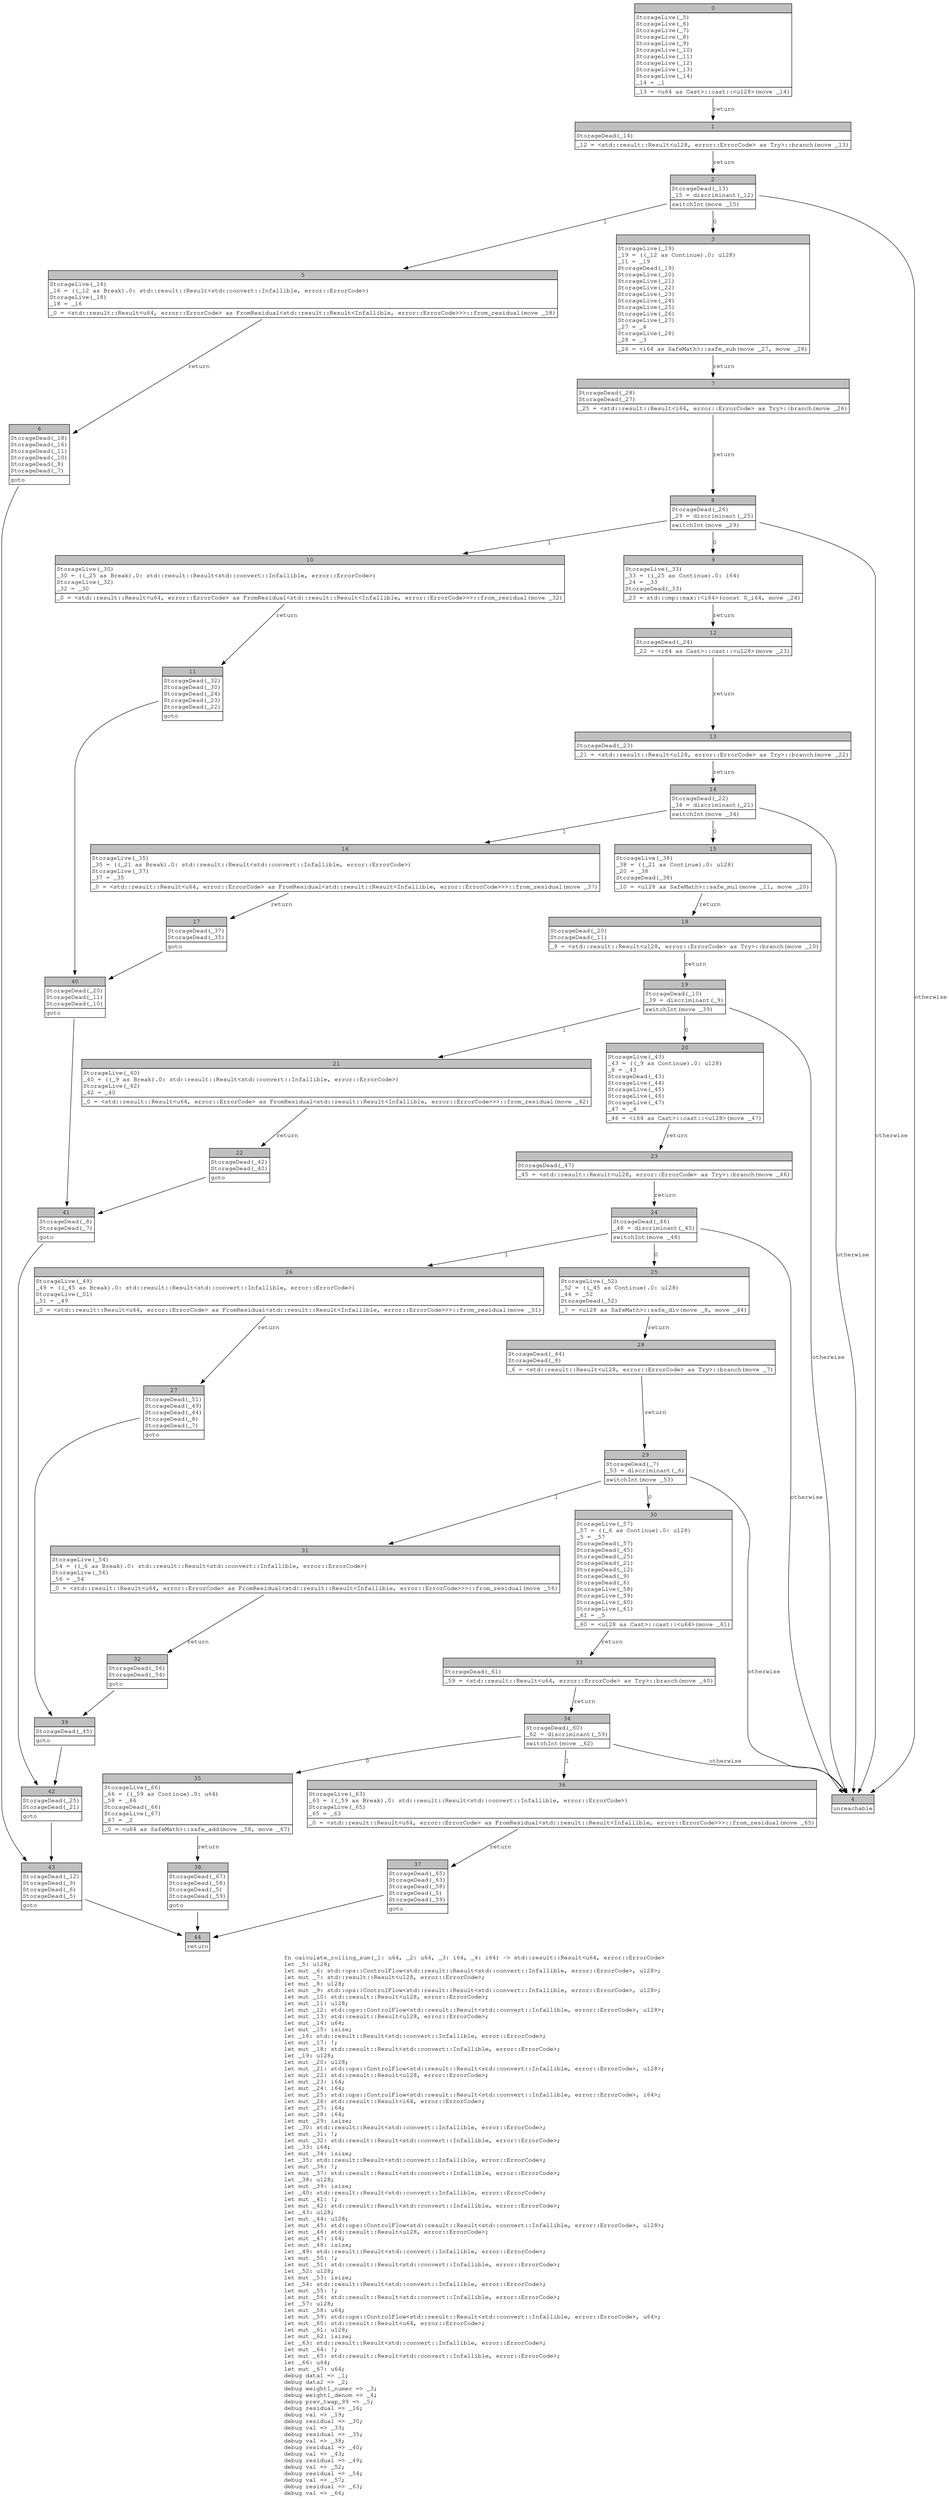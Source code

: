 digraph Mir_0_2851 {
    graph [fontname="Courier, monospace"];
    node [fontname="Courier, monospace"];
    edge [fontname="Courier, monospace"];
    label=<fn calculate_rolling_sum(_1: u64, _2: u64, _3: i64, _4: i64) -&gt; std::result::Result&lt;u64, error::ErrorCode&gt;<br align="left"/>let _5: u128;<br align="left"/>let mut _6: std::ops::ControlFlow&lt;std::result::Result&lt;std::convert::Infallible, error::ErrorCode&gt;, u128&gt;;<br align="left"/>let mut _7: std::result::Result&lt;u128, error::ErrorCode&gt;;<br align="left"/>let mut _8: u128;<br align="left"/>let mut _9: std::ops::ControlFlow&lt;std::result::Result&lt;std::convert::Infallible, error::ErrorCode&gt;, u128&gt;;<br align="left"/>let mut _10: std::result::Result&lt;u128, error::ErrorCode&gt;;<br align="left"/>let mut _11: u128;<br align="left"/>let mut _12: std::ops::ControlFlow&lt;std::result::Result&lt;std::convert::Infallible, error::ErrorCode&gt;, u128&gt;;<br align="left"/>let mut _13: std::result::Result&lt;u128, error::ErrorCode&gt;;<br align="left"/>let mut _14: u64;<br align="left"/>let mut _15: isize;<br align="left"/>let _16: std::result::Result&lt;std::convert::Infallible, error::ErrorCode&gt;;<br align="left"/>let mut _17: !;<br align="left"/>let mut _18: std::result::Result&lt;std::convert::Infallible, error::ErrorCode&gt;;<br align="left"/>let _19: u128;<br align="left"/>let mut _20: u128;<br align="left"/>let mut _21: std::ops::ControlFlow&lt;std::result::Result&lt;std::convert::Infallible, error::ErrorCode&gt;, u128&gt;;<br align="left"/>let mut _22: std::result::Result&lt;u128, error::ErrorCode&gt;;<br align="left"/>let mut _23: i64;<br align="left"/>let mut _24: i64;<br align="left"/>let mut _25: std::ops::ControlFlow&lt;std::result::Result&lt;std::convert::Infallible, error::ErrorCode&gt;, i64&gt;;<br align="left"/>let mut _26: std::result::Result&lt;i64, error::ErrorCode&gt;;<br align="left"/>let mut _27: i64;<br align="left"/>let mut _28: i64;<br align="left"/>let mut _29: isize;<br align="left"/>let _30: std::result::Result&lt;std::convert::Infallible, error::ErrorCode&gt;;<br align="left"/>let mut _31: !;<br align="left"/>let mut _32: std::result::Result&lt;std::convert::Infallible, error::ErrorCode&gt;;<br align="left"/>let _33: i64;<br align="left"/>let mut _34: isize;<br align="left"/>let _35: std::result::Result&lt;std::convert::Infallible, error::ErrorCode&gt;;<br align="left"/>let mut _36: !;<br align="left"/>let mut _37: std::result::Result&lt;std::convert::Infallible, error::ErrorCode&gt;;<br align="left"/>let _38: u128;<br align="left"/>let mut _39: isize;<br align="left"/>let _40: std::result::Result&lt;std::convert::Infallible, error::ErrorCode&gt;;<br align="left"/>let mut _41: !;<br align="left"/>let mut _42: std::result::Result&lt;std::convert::Infallible, error::ErrorCode&gt;;<br align="left"/>let _43: u128;<br align="left"/>let mut _44: u128;<br align="left"/>let mut _45: std::ops::ControlFlow&lt;std::result::Result&lt;std::convert::Infallible, error::ErrorCode&gt;, u128&gt;;<br align="left"/>let mut _46: std::result::Result&lt;u128, error::ErrorCode&gt;;<br align="left"/>let mut _47: i64;<br align="left"/>let mut _48: isize;<br align="left"/>let _49: std::result::Result&lt;std::convert::Infallible, error::ErrorCode&gt;;<br align="left"/>let mut _50: !;<br align="left"/>let mut _51: std::result::Result&lt;std::convert::Infallible, error::ErrorCode&gt;;<br align="left"/>let _52: u128;<br align="left"/>let mut _53: isize;<br align="left"/>let _54: std::result::Result&lt;std::convert::Infallible, error::ErrorCode&gt;;<br align="left"/>let mut _55: !;<br align="left"/>let mut _56: std::result::Result&lt;std::convert::Infallible, error::ErrorCode&gt;;<br align="left"/>let _57: u128;<br align="left"/>let mut _58: u64;<br align="left"/>let mut _59: std::ops::ControlFlow&lt;std::result::Result&lt;std::convert::Infallible, error::ErrorCode&gt;, u64&gt;;<br align="left"/>let mut _60: std::result::Result&lt;u64, error::ErrorCode&gt;;<br align="left"/>let mut _61: u128;<br align="left"/>let mut _62: isize;<br align="left"/>let _63: std::result::Result&lt;std::convert::Infallible, error::ErrorCode&gt;;<br align="left"/>let mut _64: !;<br align="left"/>let mut _65: std::result::Result&lt;std::convert::Infallible, error::ErrorCode&gt;;<br align="left"/>let _66: u64;<br align="left"/>let mut _67: u64;<br align="left"/>debug data1 =&gt; _1;<br align="left"/>debug data2 =&gt; _2;<br align="left"/>debug weight1_numer =&gt; _3;<br align="left"/>debug weight1_denom =&gt; _4;<br align="left"/>debug prev_twap_99 =&gt; _5;<br align="left"/>debug residual =&gt; _16;<br align="left"/>debug val =&gt; _19;<br align="left"/>debug residual =&gt; _30;<br align="left"/>debug val =&gt; _33;<br align="left"/>debug residual =&gt; _35;<br align="left"/>debug val =&gt; _38;<br align="left"/>debug residual =&gt; _40;<br align="left"/>debug val =&gt; _43;<br align="left"/>debug residual =&gt; _49;<br align="left"/>debug val =&gt; _52;<br align="left"/>debug residual =&gt; _54;<br align="left"/>debug val =&gt; _57;<br align="left"/>debug residual =&gt; _63;<br align="left"/>debug val =&gt; _66;<br align="left"/>>;
    bb0__0_2851 [shape="none", label=<<table border="0" cellborder="1" cellspacing="0"><tr><td bgcolor="gray" align="center" colspan="1">0</td></tr><tr><td align="left" balign="left">StorageLive(_5)<br/>StorageLive(_6)<br/>StorageLive(_7)<br/>StorageLive(_8)<br/>StorageLive(_9)<br/>StorageLive(_10)<br/>StorageLive(_11)<br/>StorageLive(_12)<br/>StorageLive(_13)<br/>StorageLive(_14)<br/>_14 = _1<br/></td></tr><tr><td align="left">_13 = &lt;u64 as Cast&gt;::cast::&lt;u128&gt;(move _14)</td></tr></table>>];
    bb1__0_2851 [shape="none", label=<<table border="0" cellborder="1" cellspacing="0"><tr><td bgcolor="gray" align="center" colspan="1">1</td></tr><tr><td align="left" balign="left">StorageDead(_14)<br/></td></tr><tr><td align="left">_12 = &lt;std::result::Result&lt;u128, error::ErrorCode&gt; as Try&gt;::branch(move _13)</td></tr></table>>];
    bb2__0_2851 [shape="none", label=<<table border="0" cellborder="1" cellspacing="0"><tr><td bgcolor="gray" align="center" colspan="1">2</td></tr><tr><td align="left" balign="left">StorageDead(_13)<br/>_15 = discriminant(_12)<br/></td></tr><tr><td align="left">switchInt(move _15)</td></tr></table>>];
    bb3__0_2851 [shape="none", label=<<table border="0" cellborder="1" cellspacing="0"><tr><td bgcolor="gray" align="center" colspan="1">3</td></tr><tr><td align="left" balign="left">StorageLive(_19)<br/>_19 = ((_12 as Continue).0: u128)<br/>_11 = _19<br/>StorageDead(_19)<br/>StorageLive(_20)<br/>StorageLive(_21)<br/>StorageLive(_22)<br/>StorageLive(_23)<br/>StorageLive(_24)<br/>StorageLive(_25)<br/>StorageLive(_26)<br/>StorageLive(_27)<br/>_27 = _4<br/>StorageLive(_28)<br/>_28 = _3<br/></td></tr><tr><td align="left">_26 = &lt;i64 as SafeMath&gt;::safe_sub(move _27, move _28)</td></tr></table>>];
    bb4__0_2851 [shape="none", label=<<table border="0" cellborder="1" cellspacing="0"><tr><td bgcolor="gray" align="center" colspan="1">4</td></tr><tr><td align="left">unreachable</td></tr></table>>];
    bb5__0_2851 [shape="none", label=<<table border="0" cellborder="1" cellspacing="0"><tr><td bgcolor="gray" align="center" colspan="1">5</td></tr><tr><td align="left" balign="left">StorageLive(_16)<br/>_16 = ((_12 as Break).0: std::result::Result&lt;std::convert::Infallible, error::ErrorCode&gt;)<br/>StorageLive(_18)<br/>_18 = _16<br/></td></tr><tr><td align="left">_0 = &lt;std::result::Result&lt;u64, error::ErrorCode&gt; as FromResidual&lt;std::result::Result&lt;Infallible, error::ErrorCode&gt;&gt;&gt;::from_residual(move _18)</td></tr></table>>];
    bb6__0_2851 [shape="none", label=<<table border="0" cellborder="1" cellspacing="0"><tr><td bgcolor="gray" align="center" colspan="1">6</td></tr><tr><td align="left" balign="left">StorageDead(_18)<br/>StorageDead(_16)<br/>StorageDead(_11)<br/>StorageDead(_10)<br/>StorageDead(_8)<br/>StorageDead(_7)<br/></td></tr><tr><td align="left">goto</td></tr></table>>];
    bb7__0_2851 [shape="none", label=<<table border="0" cellborder="1" cellspacing="0"><tr><td bgcolor="gray" align="center" colspan="1">7</td></tr><tr><td align="left" balign="left">StorageDead(_28)<br/>StorageDead(_27)<br/></td></tr><tr><td align="left">_25 = &lt;std::result::Result&lt;i64, error::ErrorCode&gt; as Try&gt;::branch(move _26)</td></tr></table>>];
    bb8__0_2851 [shape="none", label=<<table border="0" cellborder="1" cellspacing="0"><tr><td bgcolor="gray" align="center" colspan="1">8</td></tr><tr><td align="left" balign="left">StorageDead(_26)<br/>_29 = discriminant(_25)<br/></td></tr><tr><td align="left">switchInt(move _29)</td></tr></table>>];
    bb9__0_2851 [shape="none", label=<<table border="0" cellborder="1" cellspacing="0"><tr><td bgcolor="gray" align="center" colspan="1">9</td></tr><tr><td align="left" balign="left">StorageLive(_33)<br/>_33 = ((_25 as Continue).0: i64)<br/>_24 = _33<br/>StorageDead(_33)<br/></td></tr><tr><td align="left">_23 = std::cmp::max::&lt;i64&gt;(const 0_i64, move _24)</td></tr></table>>];
    bb10__0_2851 [shape="none", label=<<table border="0" cellborder="1" cellspacing="0"><tr><td bgcolor="gray" align="center" colspan="1">10</td></tr><tr><td align="left" balign="left">StorageLive(_30)<br/>_30 = ((_25 as Break).0: std::result::Result&lt;std::convert::Infallible, error::ErrorCode&gt;)<br/>StorageLive(_32)<br/>_32 = _30<br/></td></tr><tr><td align="left">_0 = &lt;std::result::Result&lt;u64, error::ErrorCode&gt; as FromResidual&lt;std::result::Result&lt;Infallible, error::ErrorCode&gt;&gt;&gt;::from_residual(move _32)</td></tr></table>>];
    bb11__0_2851 [shape="none", label=<<table border="0" cellborder="1" cellspacing="0"><tr><td bgcolor="gray" align="center" colspan="1">11</td></tr><tr><td align="left" balign="left">StorageDead(_32)<br/>StorageDead(_30)<br/>StorageDead(_24)<br/>StorageDead(_23)<br/>StorageDead(_22)<br/></td></tr><tr><td align="left">goto</td></tr></table>>];
    bb12__0_2851 [shape="none", label=<<table border="0" cellborder="1" cellspacing="0"><tr><td bgcolor="gray" align="center" colspan="1">12</td></tr><tr><td align="left" balign="left">StorageDead(_24)<br/></td></tr><tr><td align="left">_22 = &lt;i64 as Cast&gt;::cast::&lt;u128&gt;(move _23)</td></tr></table>>];
    bb13__0_2851 [shape="none", label=<<table border="0" cellborder="1" cellspacing="0"><tr><td bgcolor="gray" align="center" colspan="1">13</td></tr><tr><td align="left" balign="left">StorageDead(_23)<br/></td></tr><tr><td align="left">_21 = &lt;std::result::Result&lt;u128, error::ErrorCode&gt; as Try&gt;::branch(move _22)</td></tr></table>>];
    bb14__0_2851 [shape="none", label=<<table border="0" cellborder="1" cellspacing="0"><tr><td bgcolor="gray" align="center" colspan="1">14</td></tr><tr><td align="left" balign="left">StorageDead(_22)<br/>_34 = discriminant(_21)<br/></td></tr><tr><td align="left">switchInt(move _34)</td></tr></table>>];
    bb15__0_2851 [shape="none", label=<<table border="0" cellborder="1" cellspacing="0"><tr><td bgcolor="gray" align="center" colspan="1">15</td></tr><tr><td align="left" balign="left">StorageLive(_38)<br/>_38 = ((_21 as Continue).0: u128)<br/>_20 = _38<br/>StorageDead(_38)<br/></td></tr><tr><td align="left">_10 = &lt;u128 as SafeMath&gt;::safe_mul(move _11, move _20)</td></tr></table>>];
    bb16__0_2851 [shape="none", label=<<table border="0" cellborder="1" cellspacing="0"><tr><td bgcolor="gray" align="center" colspan="1">16</td></tr><tr><td align="left" balign="left">StorageLive(_35)<br/>_35 = ((_21 as Break).0: std::result::Result&lt;std::convert::Infallible, error::ErrorCode&gt;)<br/>StorageLive(_37)<br/>_37 = _35<br/></td></tr><tr><td align="left">_0 = &lt;std::result::Result&lt;u64, error::ErrorCode&gt; as FromResidual&lt;std::result::Result&lt;Infallible, error::ErrorCode&gt;&gt;&gt;::from_residual(move _37)</td></tr></table>>];
    bb17__0_2851 [shape="none", label=<<table border="0" cellborder="1" cellspacing="0"><tr><td bgcolor="gray" align="center" colspan="1">17</td></tr><tr><td align="left" balign="left">StorageDead(_37)<br/>StorageDead(_35)<br/></td></tr><tr><td align="left">goto</td></tr></table>>];
    bb18__0_2851 [shape="none", label=<<table border="0" cellborder="1" cellspacing="0"><tr><td bgcolor="gray" align="center" colspan="1">18</td></tr><tr><td align="left" balign="left">StorageDead(_20)<br/>StorageDead(_11)<br/></td></tr><tr><td align="left">_9 = &lt;std::result::Result&lt;u128, error::ErrorCode&gt; as Try&gt;::branch(move _10)</td></tr></table>>];
    bb19__0_2851 [shape="none", label=<<table border="0" cellborder="1" cellspacing="0"><tr><td bgcolor="gray" align="center" colspan="1">19</td></tr><tr><td align="left" balign="left">StorageDead(_10)<br/>_39 = discriminant(_9)<br/></td></tr><tr><td align="left">switchInt(move _39)</td></tr></table>>];
    bb20__0_2851 [shape="none", label=<<table border="0" cellborder="1" cellspacing="0"><tr><td bgcolor="gray" align="center" colspan="1">20</td></tr><tr><td align="left" balign="left">StorageLive(_43)<br/>_43 = ((_9 as Continue).0: u128)<br/>_8 = _43<br/>StorageDead(_43)<br/>StorageLive(_44)<br/>StorageLive(_45)<br/>StorageLive(_46)<br/>StorageLive(_47)<br/>_47 = _4<br/></td></tr><tr><td align="left">_46 = &lt;i64 as Cast&gt;::cast::&lt;u128&gt;(move _47)</td></tr></table>>];
    bb21__0_2851 [shape="none", label=<<table border="0" cellborder="1" cellspacing="0"><tr><td bgcolor="gray" align="center" colspan="1">21</td></tr><tr><td align="left" balign="left">StorageLive(_40)<br/>_40 = ((_9 as Break).0: std::result::Result&lt;std::convert::Infallible, error::ErrorCode&gt;)<br/>StorageLive(_42)<br/>_42 = _40<br/></td></tr><tr><td align="left">_0 = &lt;std::result::Result&lt;u64, error::ErrorCode&gt; as FromResidual&lt;std::result::Result&lt;Infallible, error::ErrorCode&gt;&gt;&gt;::from_residual(move _42)</td></tr></table>>];
    bb22__0_2851 [shape="none", label=<<table border="0" cellborder="1" cellspacing="0"><tr><td bgcolor="gray" align="center" colspan="1">22</td></tr><tr><td align="left" balign="left">StorageDead(_42)<br/>StorageDead(_40)<br/></td></tr><tr><td align="left">goto</td></tr></table>>];
    bb23__0_2851 [shape="none", label=<<table border="0" cellborder="1" cellspacing="0"><tr><td bgcolor="gray" align="center" colspan="1">23</td></tr><tr><td align="left" balign="left">StorageDead(_47)<br/></td></tr><tr><td align="left">_45 = &lt;std::result::Result&lt;u128, error::ErrorCode&gt; as Try&gt;::branch(move _46)</td></tr></table>>];
    bb24__0_2851 [shape="none", label=<<table border="0" cellborder="1" cellspacing="0"><tr><td bgcolor="gray" align="center" colspan="1">24</td></tr><tr><td align="left" balign="left">StorageDead(_46)<br/>_48 = discriminant(_45)<br/></td></tr><tr><td align="left">switchInt(move _48)</td></tr></table>>];
    bb25__0_2851 [shape="none", label=<<table border="0" cellborder="1" cellspacing="0"><tr><td bgcolor="gray" align="center" colspan="1">25</td></tr><tr><td align="left" balign="left">StorageLive(_52)<br/>_52 = ((_45 as Continue).0: u128)<br/>_44 = _52<br/>StorageDead(_52)<br/></td></tr><tr><td align="left">_7 = &lt;u128 as SafeMath&gt;::safe_div(move _8, move _44)</td></tr></table>>];
    bb26__0_2851 [shape="none", label=<<table border="0" cellborder="1" cellspacing="0"><tr><td bgcolor="gray" align="center" colspan="1">26</td></tr><tr><td align="left" balign="left">StorageLive(_49)<br/>_49 = ((_45 as Break).0: std::result::Result&lt;std::convert::Infallible, error::ErrorCode&gt;)<br/>StorageLive(_51)<br/>_51 = _49<br/></td></tr><tr><td align="left">_0 = &lt;std::result::Result&lt;u64, error::ErrorCode&gt; as FromResidual&lt;std::result::Result&lt;Infallible, error::ErrorCode&gt;&gt;&gt;::from_residual(move _51)</td></tr></table>>];
    bb27__0_2851 [shape="none", label=<<table border="0" cellborder="1" cellspacing="0"><tr><td bgcolor="gray" align="center" colspan="1">27</td></tr><tr><td align="left" balign="left">StorageDead(_51)<br/>StorageDead(_49)<br/>StorageDead(_44)<br/>StorageDead(_8)<br/>StorageDead(_7)<br/></td></tr><tr><td align="left">goto</td></tr></table>>];
    bb28__0_2851 [shape="none", label=<<table border="0" cellborder="1" cellspacing="0"><tr><td bgcolor="gray" align="center" colspan="1">28</td></tr><tr><td align="left" balign="left">StorageDead(_44)<br/>StorageDead(_8)<br/></td></tr><tr><td align="left">_6 = &lt;std::result::Result&lt;u128, error::ErrorCode&gt; as Try&gt;::branch(move _7)</td></tr></table>>];
    bb29__0_2851 [shape="none", label=<<table border="0" cellborder="1" cellspacing="0"><tr><td bgcolor="gray" align="center" colspan="1">29</td></tr><tr><td align="left" balign="left">StorageDead(_7)<br/>_53 = discriminant(_6)<br/></td></tr><tr><td align="left">switchInt(move _53)</td></tr></table>>];
    bb30__0_2851 [shape="none", label=<<table border="0" cellborder="1" cellspacing="0"><tr><td bgcolor="gray" align="center" colspan="1">30</td></tr><tr><td align="left" balign="left">StorageLive(_57)<br/>_57 = ((_6 as Continue).0: u128)<br/>_5 = _57<br/>StorageDead(_57)<br/>StorageDead(_45)<br/>StorageDead(_25)<br/>StorageDead(_21)<br/>StorageDead(_12)<br/>StorageDead(_9)<br/>StorageDead(_6)<br/>StorageLive(_58)<br/>StorageLive(_59)<br/>StorageLive(_60)<br/>StorageLive(_61)<br/>_61 = _5<br/></td></tr><tr><td align="left">_60 = &lt;u128 as Cast&gt;::cast::&lt;u64&gt;(move _61)</td></tr></table>>];
    bb31__0_2851 [shape="none", label=<<table border="0" cellborder="1" cellspacing="0"><tr><td bgcolor="gray" align="center" colspan="1">31</td></tr><tr><td align="left" balign="left">StorageLive(_54)<br/>_54 = ((_6 as Break).0: std::result::Result&lt;std::convert::Infallible, error::ErrorCode&gt;)<br/>StorageLive(_56)<br/>_56 = _54<br/></td></tr><tr><td align="left">_0 = &lt;std::result::Result&lt;u64, error::ErrorCode&gt; as FromResidual&lt;std::result::Result&lt;Infallible, error::ErrorCode&gt;&gt;&gt;::from_residual(move _56)</td></tr></table>>];
    bb32__0_2851 [shape="none", label=<<table border="0" cellborder="1" cellspacing="0"><tr><td bgcolor="gray" align="center" colspan="1">32</td></tr><tr><td align="left" balign="left">StorageDead(_56)<br/>StorageDead(_54)<br/></td></tr><tr><td align="left">goto</td></tr></table>>];
    bb33__0_2851 [shape="none", label=<<table border="0" cellborder="1" cellspacing="0"><tr><td bgcolor="gray" align="center" colspan="1">33</td></tr><tr><td align="left" balign="left">StorageDead(_61)<br/></td></tr><tr><td align="left">_59 = &lt;std::result::Result&lt;u64, error::ErrorCode&gt; as Try&gt;::branch(move _60)</td></tr></table>>];
    bb34__0_2851 [shape="none", label=<<table border="0" cellborder="1" cellspacing="0"><tr><td bgcolor="gray" align="center" colspan="1">34</td></tr><tr><td align="left" balign="left">StorageDead(_60)<br/>_62 = discriminant(_59)<br/></td></tr><tr><td align="left">switchInt(move _62)</td></tr></table>>];
    bb35__0_2851 [shape="none", label=<<table border="0" cellborder="1" cellspacing="0"><tr><td bgcolor="gray" align="center" colspan="1">35</td></tr><tr><td align="left" balign="left">StorageLive(_66)<br/>_66 = ((_59 as Continue).0: u64)<br/>_58 = _66<br/>StorageDead(_66)<br/>StorageLive(_67)<br/>_67 = _2<br/></td></tr><tr><td align="left">_0 = &lt;u64 as SafeMath&gt;::safe_add(move _58, move _67)</td></tr></table>>];
    bb36__0_2851 [shape="none", label=<<table border="0" cellborder="1" cellspacing="0"><tr><td bgcolor="gray" align="center" colspan="1">36</td></tr><tr><td align="left" balign="left">StorageLive(_63)<br/>_63 = ((_59 as Break).0: std::result::Result&lt;std::convert::Infallible, error::ErrorCode&gt;)<br/>StorageLive(_65)<br/>_65 = _63<br/></td></tr><tr><td align="left">_0 = &lt;std::result::Result&lt;u64, error::ErrorCode&gt; as FromResidual&lt;std::result::Result&lt;Infallible, error::ErrorCode&gt;&gt;&gt;::from_residual(move _65)</td></tr></table>>];
    bb37__0_2851 [shape="none", label=<<table border="0" cellborder="1" cellspacing="0"><tr><td bgcolor="gray" align="center" colspan="1">37</td></tr><tr><td align="left" balign="left">StorageDead(_65)<br/>StorageDead(_63)<br/>StorageDead(_58)<br/>StorageDead(_5)<br/>StorageDead(_59)<br/></td></tr><tr><td align="left">goto</td></tr></table>>];
    bb38__0_2851 [shape="none", label=<<table border="0" cellborder="1" cellspacing="0"><tr><td bgcolor="gray" align="center" colspan="1">38</td></tr><tr><td align="left" balign="left">StorageDead(_67)<br/>StorageDead(_58)<br/>StorageDead(_5)<br/>StorageDead(_59)<br/></td></tr><tr><td align="left">goto</td></tr></table>>];
    bb39__0_2851 [shape="none", label=<<table border="0" cellborder="1" cellspacing="0"><tr><td bgcolor="gray" align="center" colspan="1">39</td></tr><tr><td align="left" balign="left">StorageDead(_45)<br/></td></tr><tr><td align="left">goto</td></tr></table>>];
    bb40__0_2851 [shape="none", label=<<table border="0" cellborder="1" cellspacing="0"><tr><td bgcolor="gray" align="center" colspan="1">40</td></tr><tr><td align="left" balign="left">StorageDead(_20)<br/>StorageDead(_11)<br/>StorageDead(_10)<br/></td></tr><tr><td align="left">goto</td></tr></table>>];
    bb41__0_2851 [shape="none", label=<<table border="0" cellborder="1" cellspacing="0"><tr><td bgcolor="gray" align="center" colspan="1">41</td></tr><tr><td align="left" balign="left">StorageDead(_8)<br/>StorageDead(_7)<br/></td></tr><tr><td align="left">goto</td></tr></table>>];
    bb42__0_2851 [shape="none", label=<<table border="0" cellborder="1" cellspacing="0"><tr><td bgcolor="gray" align="center" colspan="1">42</td></tr><tr><td align="left" balign="left">StorageDead(_25)<br/>StorageDead(_21)<br/></td></tr><tr><td align="left">goto</td></tr></table>>];
    bb43__0_2851 [shape="none", label=<<table border="0" cellborder="1" cellspacing="0"><tr><td bgcolor="gray" align="center" colspan="1">43</td></tr><tr><td align="left" balign="left">StorageDead(_12)<br/>StorageDead(_9)<br/>StorageDead(_6)<br/>StorageDead(_5)<br/></td></tr><tr><td align="left">goto</td></tr></table>>];
    bb44__0_2851 [shape="none", label=<<table border="0" cellborder="1" cellspacing="0"><tr><td bgcolor="gray" align="center" colspan="1">44</td></tr><tr><td align="left">return</td></tr></table>>];
    bb0__0_2851 -> bb1__0_2851 [label="return"];
    bb1__0_2851 -> bb2__0_2851 [label="return"];
    bb2__0_2851 -> bb3__0_2851 [label="0"];
    bb2__0_2851 -> bb5__0_2851 [label="1"];
    bb2__0_2851 -> bb4__0_2851 [label="otherwise"];
    bb3__0_2851 -> bb7__0_2851 [label="return"];
    bb5__0_2851 -> bb6__0_2851 [label="return"];
    bb6__0_2851 -> bb43__0_2851 [label=""];
    bb7__0_2851 -> bb8__0_2851 [label="return"];
    bb8__0_2851 -> bb9__0_2851 [label="0"];
    bb8__0_2851 -> bb10__0_2851 [label="1"];
    bb8__0_2851 -> bb4__0_2851 [label="otherwise"];
    bb9__0_2851 -> bb12__0_2851 [label="return"];
    bb10__0_2851 -> bb11__0_2851 [label="return"];
    bb11__0_2851 -> bb40__0_2851 [label=""];
    bb12__0_2851 -> bb13__0_2851 [label="return"];
    bb13__0_2851 -> bb14__0_2851 [label="return"];
    bb14__0_2851 -> bb15__0_2851 [label="0"];
    bb14__0_2851 -> bb16__0_2851 [label="1"];
    bb14__0_2851 -> bb4__0_2851 [label="otherwise"];
    bb15__0_2851 -> bb18__0_2851 [label="return"];
    bb16__0_2851 -> bb17__0_2851 [label="return"];
    bb17__0_2851 -> bb40__0_2851 [label=""];
    bb18__0_2851 -> bb19__0_2851 [label="return"];
    bb19__0_2851 -> bb20__0_2851 [label="0"];
    bb19__0_2851 -> bb21__0_2851 [label="1"];
    bb19__0_2851 -> bb4__0_2851 [label="otherwise"];
    bb20__0_2851 -> bb23__0_2851 [label="return"];
    bb21__0_2851 -> bb22__0_2851 [label="return"];
    bb22__0_2851 -> bb41__0_2851 [label=""];
    bb23__0_2851 -> bb24__0_2851 [label="return"];
    bb24__0_2851 -> bb25__0_2851 [label="0"];
    bb24__0_2851 -> bb26__0_2851 [label="1"];
    bb24__0_2851 -> bb4__0_2851 [label="otherwise"];
    bb25__0_2851 -> bb28__0_2851 [label="return"];
    bb26__0_2851 -> bb27__0_2851 [label="return"];
    bb27__0_2851 -> bb39__0_2851 [label=""];
    bb28__0_2851 -> bb29__0_2851 [label="return"];
    bb29__0_2851 -> bb30__0_2851 [label="0"];
    bb29__0_2851 -> bb31__0_2851 [label="1"];
    bb29__0_2851 -> bb4__0_2851 [label="otherwise"];
    bb30__0_2851 -> bb33__0_2851 [label="return"];
    bb31__0_2851 -> bb32__0_2851 [label="return"];
    bb32__0_2851 -> bb39__0_2851 [label=""];
    bb33__0_2851 -> bb34__0_2851 [label="return"];
    bb34__0_2851 -> bb35__0_2851 [label="0"];
    bb34__0_2851 -> bb36__0_2851 [label="1"];
    bb34__0_2851 -> bb4__0_2851 [label="otherwise"];
    bb35__0_2851 -> bb38__0_2851 [label="return"];
    bb36__0_2851 -> bb37__0_2851 [label="return"];
    bb37__0_2851 -> bb44__0_2851 [label=""];
    bb38__0_2851 -> bb44__0_2851 [label=""];
    bb39__0_2851 -> bb42__0_2851 [label=""];
    bb40__0_2851 -> bb41__0_2851 [label=""];
    bb41__0_2851 -> bb42__0_2851 [label=""];
    bb42__0_2851 -> bb43__0_2851 [label=""];
    bb43__0_2851 -> bb44__0_2851 [label=""];
}
